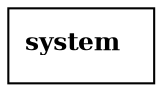 digraph g {
  compound=true
  node[fontsize=12]
  edge[fontsize=12]

  g0 [shape="box" href="#!/?zoom=54b53072540eeeb8f8e9343e71f28176" tooltip="See more details about system" label=<
<b>system</b>
  >]

}
